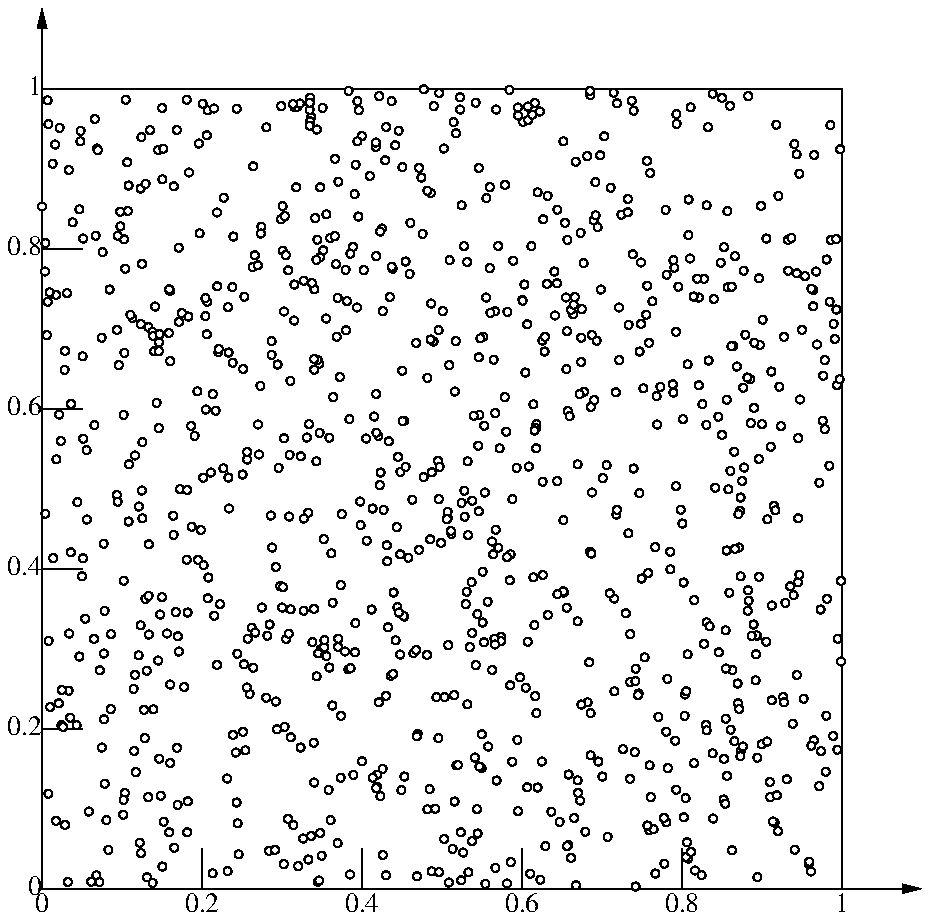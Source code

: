 .PS

  scale = 0.25
  linethick = 0.4

  Orig: 0,0
  arrow from Orig to (1,0) chop 0 chop -0.1
  arrow from Orig to (0,1) chop 0 chop -0.1
  line from (0,1) to (1,1) then to (1,0)
  for i=0 to 5 do { line up 0.05 from (i/5,0)
   sprintf("%g",i/5) at last line.start below }
  for i=0 to 5 do { line right 0.05 from (0,i/5)
   sprintf("%g",i/5) at last line.start rjust }

  for i=1 to 1000 do { circle fill 0 diam 0.01 at (rand(),rand()) }
  
  move left 0.4*scale from (0,0)
.PE
